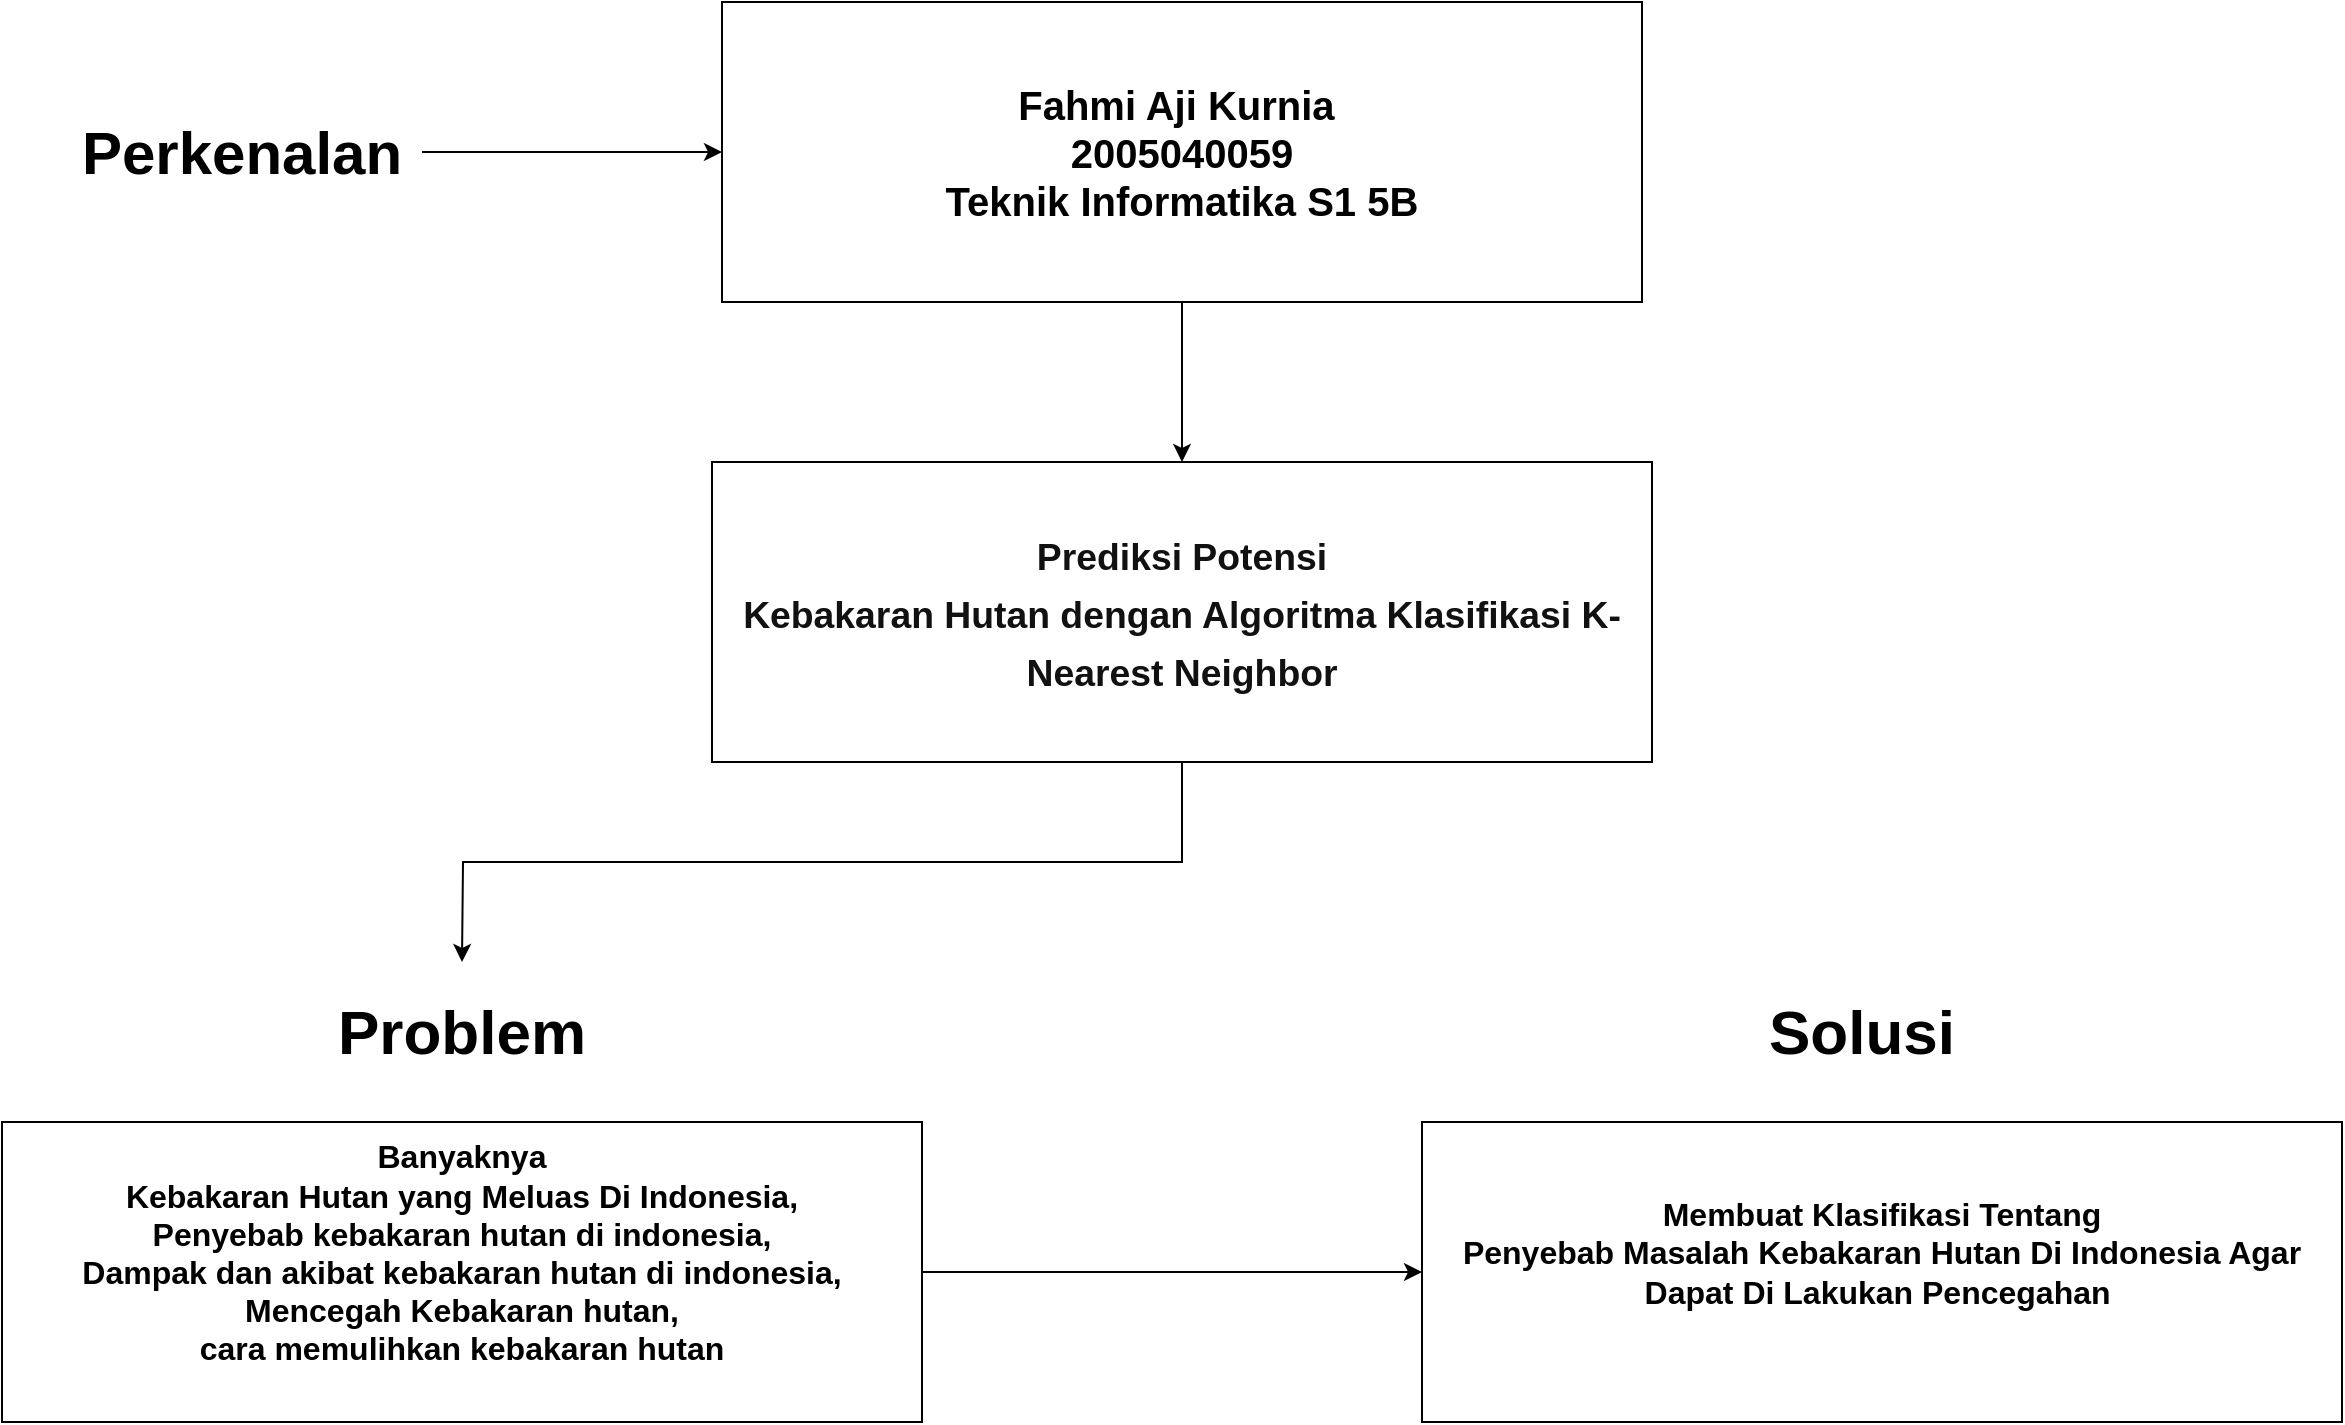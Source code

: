 <mxfile version="20.3.2" type="github">
  <diagram id="HWNtZv-NkjErd2Qu8lB5" name="Page-1">
    <mxGraphModel dx="3653" dy="1268" grid="1" gridSize="10" guides="1" tooltips="1" connect="1" arrows="1" fold="1" page="1" pageScale="1" pageWidth="850" pageHeight="1100" math="0" shadow="0">
      <root>
        <mxCell id="0" />
        <mxCell id="1" parent="0" />
        <mxCell id="TY9aPK3SHwWeGidpRgL0-20" style="edgeStyle=orthogonalEdgeStyle;rounded=0;orthogonalLoop=1;jettySize=auto;html=1;exitX=0.5;exitY=1;exitDx=0;exitDy=0;fontSize=30;" edge="1" parent="1" source="TY9aPK3SHwWeGidpRgL0-10">
          <mxGeometry relative="1" as="geometry">
            <mxPoint x="-690" y="500" as="targetPoint" />
          </mxGeometry>
        </mxCell>
        <mxCell id="TY9aPK3SHwWeGidpRgL0-10" value="&lt;h1&gt;&lt;b&gt;&lt;span style=&quot;text-indent: -0.2px; font-size: 14pt; color: rgb(17, 17, 17);&quot; lang=&quot;EN-ID&quot;&gt;Prediksi Potensi&lt;br&gt;&lt;/span&gt;&lt;/b&gt;&lt;b&gt;&lt;span style=&quot;text-indent: -0.2px; font-size: 14pt; color: rgb(17, 17, 17);&quot; lang=&quot;EN-ID&quot;&gt;Kebakaran Hutan dengan Algoritma Klasifikasi&amp;nbsp;&lt;/span&gt;&lt;span style=&quot;text-indent: -0.2px; font-size: 14pt; color: rgb(17, 17, 17); background-image: initial; background-position: initial; background-size: initial; background-repeat: initial; background-attachment: initial; background-origin: initial; background-clip: initial;&quot; lang=&quot;EN-ID&quot;&gt;K-Nearest Neighbor&lt;/span&gt;&lt;/b&gt;&lt;/h1&gt;" style="rounded=0;whiteSpace=wrap;html=1;" vertex="1" parent="1">
          <mxGeometry x="-565" y="250" width="470" height="150" as="geometry" />
        </mxCell>
        <mxCell id="TY9aPK3SHwWeGidpRgL0-19" style="edgeStyle=orthogonalEdgeStyle;rounded=0;orthogonalLoop=1;jettySize=auto;html=1;exitX=0.5;exitY=1;exitDx=0;exitDy=0;entryX=0.5;entryY=0;entryDx=0;entryDy=0;fontSize=30;" edge="1" parent="1" source="TY9aPK3SHwWeGidpRgL0-11" target="TY9aPK3SHwWeGidpRgL0-10">
          <mxGeometry relative="1" as="geometry" />
        </mxCell>
        <mxCell id="TY9aPK3SHwWeGidpRgL0-11" value="&lt;b style=&quot;font-size: 20px;&quot;&gt;Fahmi Aji Kurnia&amp;nbsp;&lt;br&gt;2005040059&lt;br&gt;Teknik Informatika S1 5B&lt;/b&gt;" style="rounded=0;whiteSpace=wrap;html=1;" vertex="1" parent="1">
          <mxGeometry x="-560" y="20" width="460" height="150" as="geometry" />
        </mxCell>
        <mxCell id="TY9aPK3SHwWeGidpRgL0-21" style="edgeStyle=orthogonalEdgeStyle;rounded=0;orthogonalLoop=1;jettySize=auto;html=1;exitX=1;exitY=0.5;exitDx=0;exitDy=0;entryX=0;entryY=0.5;entryDx=0;entryDy=0;fontSize=30;" edge="1" parent="1" source="TY9aPK3SHwWeGidpRgL0-13" target="TY9aPK3SHwWeGidpRgL0-15">
          <mxGeometry relative="1" as="geometry" />
        </mxCell>
        <mxCell id="TY9aPK3SHwWeGidpRgL0-13" value="&lt;b style=&quot;font-size: 16px;&quot;&gt;Banyaknya&lt;br&gt;Kebakaran Hutan yang Meluas Di Indonesia,&lt;br&gt;Penyebab kebakaran hutan di indonesia,&lt;br&gt;Dampak dan akibat kebakaran hutan di indonesia,&lt;br&gt;Mencegah Kebakaran hutan,&lt;br&gt;cara memulihkan kebakaran hutan&lt;br&gt;&amp;nbsp;&lt;/b&gt;" style="rounded=0;whiteSpace=wrap;html=1;" vertex="1" parent="1">
          <mxGeometry x="-920" y="580" width="460" height="150" as="geometry" />
        </mxCell>
        <mxCell id="TY9aPK3SHwWeGidpRgL0-18" style="edgeStyle=orthogonalEdgeStyle;rounded=0;orthogonalLoop=1;jettySize=auto;html=1;exitX=1;exitY=0.5;exitDx=0;exitDy=0;entryX=0;entryY=0.5;entryDx=0;entryDy=0;fontSize=20;" edge="1" parent="1" source="TY9aPK3SHwWeGidpRgL0-14" target="TY9aPK3SHwWeGidpRgL0-11">
          <mxGeometry relative="1" as="geometry" />
        </mxCell>
        <mxCell id="TY9aPK3SHwWeGidpRgL0-14" value="&lt;span style=&quot;font-size: 30px;&quot;&gt;Perkenalan&lt;/span&gt;" style="text;html=1;strokeColor=none;fillColor=none;align=center;verticalAlign=middle;whiteSpace=wrap;rounded=0;fontSize=30;fontStyle=1" vertex="1" parent="1">
          <mxGeometry x="-890" y="80" width="180" height="30" as="geometry" />
        </mxCell>
        <mxCell id="TY9aPK3SHwWeGidpRgL0-15" value="&lt;b style=&quot;font-size: 16px;&quot;&gt;Membuat Klasifikasi Tentang &lt;br&gt;Penyebab Masalah Kebakaran Hutan Di Indonesia Agar&lt;br&gt;Dapat Di Lakukan Pencegahan&amp;nbsp;&lt;br&gt;&amp;nbsp;&lt;/b&gt;" style="rounded=0;whiteSpace=wrap;html=1;" vertex="1" parent="1">
          <mxGeometry x="-210" y="580" width="460" height="150" as="geometry" />
        </mxCell>
        <mxCell id="TY9aPK3SHwWeGidpRgL0-16" value="&lt;b style=&quot;font-size: 31px;&quot;&gt;Problem&lt;/b&gt;" style="text;html=1;strokeColor=none;fillColor=none;align=center;verticalAlign=middle;whiteSpace=wrap;rounded=0;fontSize=31;" vertex="1" parent="1">
          <mxGeometry x="-720" y="520" width="60" height="30" as="geometry" />
        </mxCell>
        <mxCell id="TY9aPK3SHwWeGidpRgL0-23" value="&lt;b style=&quot;font-size: 31px;&quot;&gt;Solusi&lt;/b&gt;" style="text;html=1;strokeColor=none;fillColor=none;align=center;verticalAlign=middle;whiteSpace=wrap;rounded=0;fontSize=31;" vertex="1" parent="1">
          <mxGeometry x="-20" y="520" width="60" height="30" as="geometry" />
        </mxCell>
      </root>
    </mxGraphModel>
  </diagram>
</mxfile>
